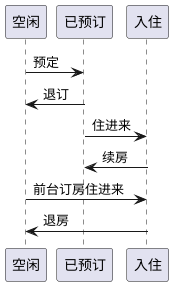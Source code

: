 @startuml

空闲 -> 已预订 : 预定
空闲 <- 已预订 : 退订
已预订 -> 入住 : 住进来
已预订 <- 入住 : 续房
空闲 -> 入住 : 前台订房住进来
空闲 <- 入住 : 退房

@enduml